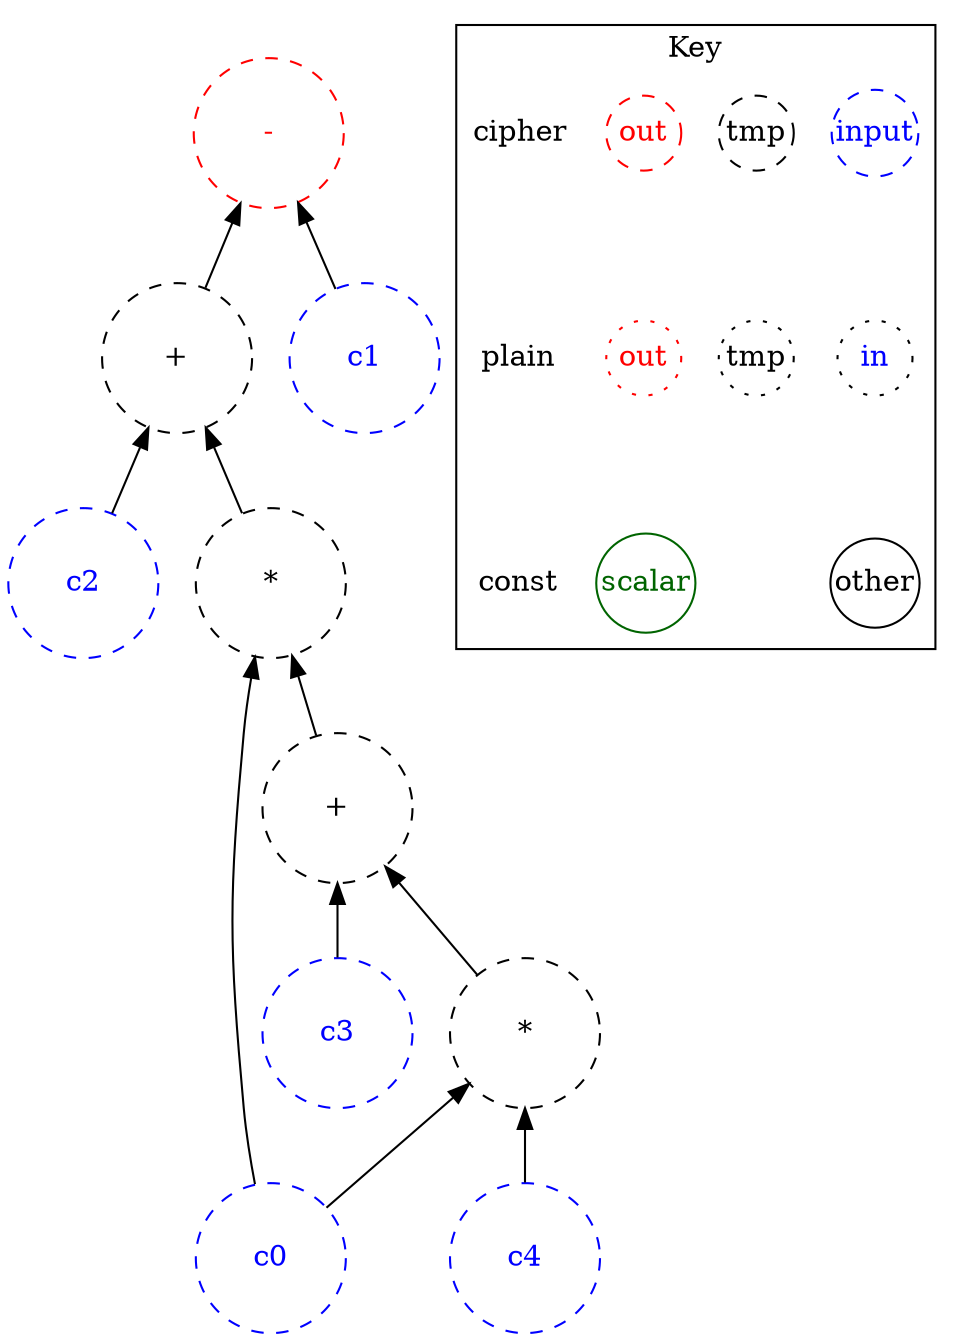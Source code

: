 digraph "poly_reg" {
node [shape=circle width=1 margin=0]
edge [dir=back]
ciphertext2 [label="c2" style=dashed color=blue fontcolor=blue]
ciphertext3 [label="c3" style=dashed color=blue fontcolor=blue]
ciphertext4 [label="c4" style=dashed color=blue fontcolor=blue]
ciphertext0 [label="c0" style=dashed color=blue fontcolor=blue]
ciphertext5 [label="*" style=dashed]
ciphertext5 -> ciphertext0
ciphertext5 -> ciphertext4
ciphertext6 [label="+" style=dashed]
ciphertext6 -> ciphertext5
ciphertext6 -> ciphertext3
ciphertext7 [label="*" style=dashed]
ciphertext7 -> ciphertext0
ciphertext7 -> ciphertext6
ciphertext8 [label="+" style=dashed]
ciphertext8 -> ciphertext7
ciphertext8 -> ciphertext2
ciphertext1 [label="c1" style=dashed color=blue fontcolor=blue]
ciphertext9 [label="-" style=dashed color=red fontcolor=red]
ciphertext9 -> ciphertext1
ciphertext9 -> ciphertext8
subgraph cluster_key {
    graph[label="Key"]
    node [width=0.5]
    edge [dir=forward style=invis]
    in_cipher [label=input color=blue fontcolor=blue style=dashed]
    tmp_cipher [label=tmp color=black fontcolor=black style=dashed]
    out_cipher [label=out color=red fontcolor=red style=dashed]
    cipher [shape=plain]

    in_plain [label=in icolor=blue fontcolor=blue style=dotted]
    tmp_plain [label=tmp color=black fontcolor=black style=dotted]
    out_plain [label=out color=red fontcolor=red style=dotted]
    plain [shape=plain]
    
    other [color=black fontcolor=black style=solid]
    scalar [color=darkgreen fontcolor=darkgreen style=solid]
    const[shape=plain]
    
    cipher -> plain
    plain -> const
    out_cipher -> out_plain
    in_cipher -> in_plain
    tmp_cipher -> tmp_plain
    in_plain -> other
    out_plain -> scalar
}
}
